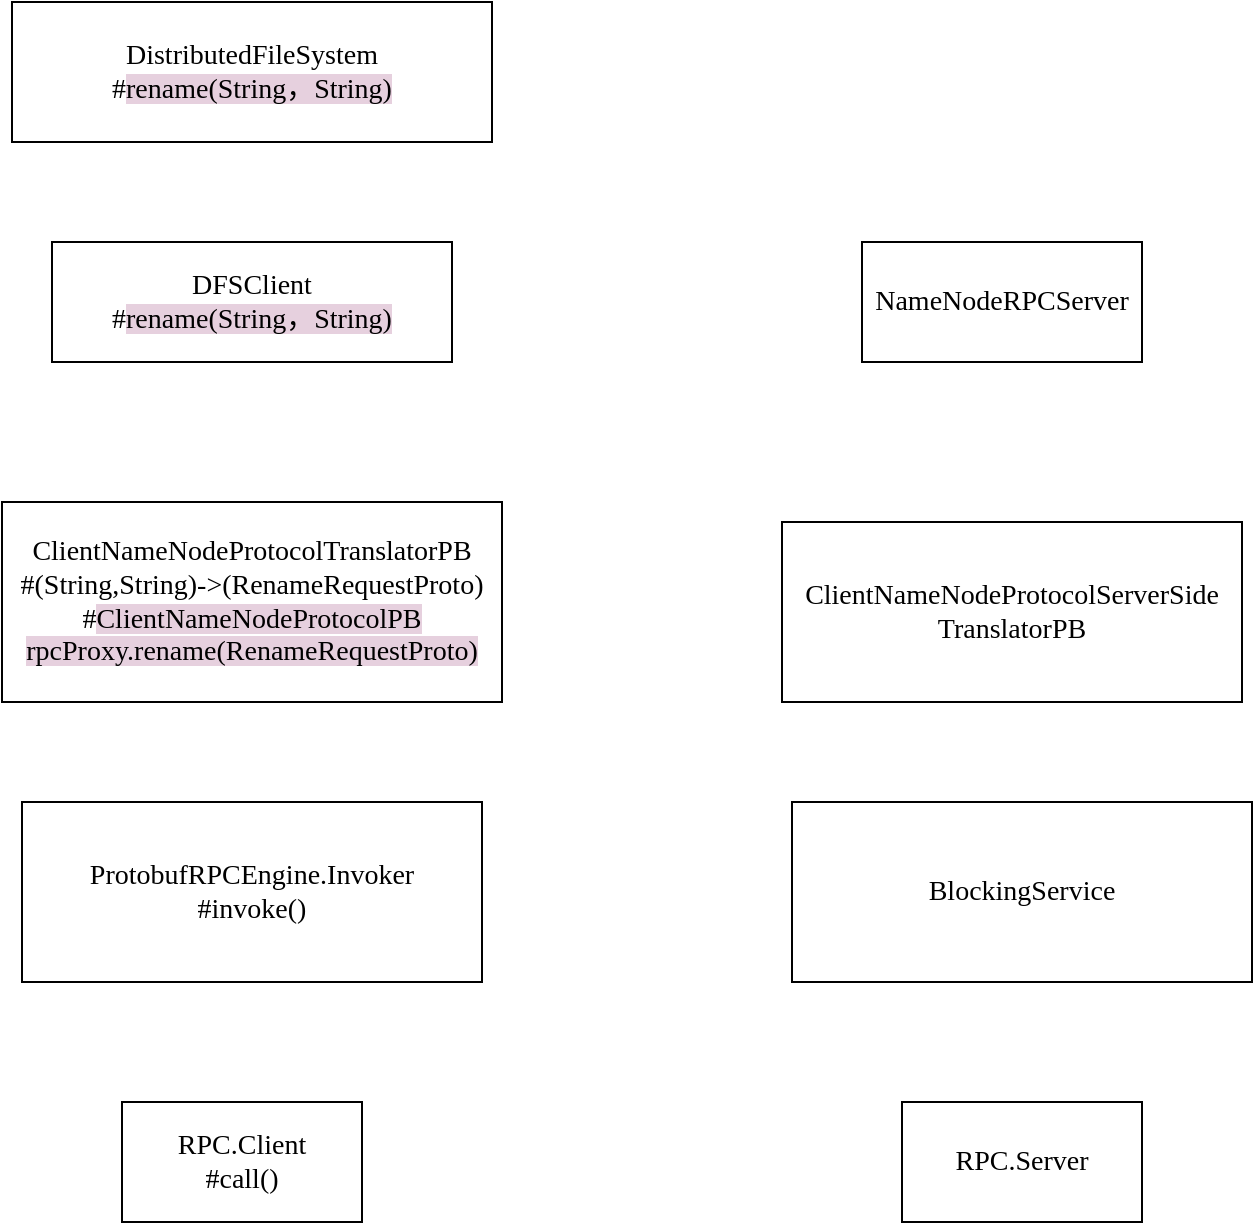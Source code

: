 <mxfile version="24.7.7">
  <diagram name="第 1 页" id="1gWkztAwg8JG_-7GfO2X">
    <mxGraphModel dx="1018" dy="654" grid="1" gridSize="10" guides="1" tooltips="1" connect="1" arrows="1" fold="1" page="1" pageScale="1" pageWidth="827" pageHeight="1169" math="0" shadow="0">
      <root>
        <mxCell id="0" />
        <mxCell id="1" parent="0" />
        <mxCell id="Jsb9VVntbA0bQaRAtVnW-1" value="DFSClient&lt;div&gt;&lt;span style=&quot;background-color: rgb(255, 255, 255);&quot;&gt;#&lt;/span&gt;&lt;span style=&quot;background-color: rgb(230, 208, 222);&quot;&gt;rename(String，String)&lt;/span&gt;&lt;br&gt;&lt;/div&gt;" style="rounded=0;whiteSpace=wrap;html=1;fontFamily=Times New Roman;fontSize=14;" vertex="1" parent="1">
          <mxGeometry x="105" y="200" width="200" height="60" as="geometry" />
        </mxCell>
        <mxCell id="Jsb9VVntbA0bQaRAtVnW-2" value="ClientNameNode&lt;span style=&quot;background-color: initial; font-size: 14px;&quot;&gt;ProtocolTranslatorPB&lt;/span&gt;&lt;div&gt;#(&lt;span style=&quot;background-color: initial;&quot;&gt;String,String)-&amp;gt;(RenameRequestProto)&lt;/span&gt;&lt;/div&gt;&lt;div&gt;&lt;div&gt;&lt;span style=&quot;background-color: rgb(255, 255, 255);&quot;&gt;#&lt;/span&gt;&lt;span style=&quot;background-color: rgb(230, 208, 222);&quot;&gt;ClientNameNodeProtocolPB rpcProxy.rename(RenameRequestProto)&lt;/span&gt;&lt;br&gt;&lt;/div&gt;&lt;/div&gt;" style="rounded=0;whiteSpace=wrap;html=1;fontFamily=Times New Roman;fontSize=14;" vertex="1" parent="1">
          <mxGeometry x="80" y="330" width="250" height="100" as="geometry" />
        </mxCell>
        <mxCell id="Jsb9VVntbA0bQaRAtVnW-3" value="RPC.Client&lt;div&gt;#call()&lt;/div&gt;" style="rounded=0;whiteSpace=wrap;html=1;fontFamily=Times New Roman;fontSize=14;" vertex="1" parent="1">
          <mxGeometry x="140" y="630" width="120" height="60" as="geometry" />
        </mxCell>
        <mxCell id="Jsb9VVntbA0bQaRAtVnW-4" value="RPC.Server" style="rounded=0;whiteSpace=wrap;html=1;fontFamily=Times New Roman;fontSize=14;" vertex="1" parent="1">
          <mxGeometry x="530" y="630" width="120" height="60" as="geometry" />
        </mxCell>
        <mxCell id="Jsb9VVntbA0bQaRAtVnW-5" value="ClientNameNode&lt;span style=&quot;background-color: initial; font-size: 14px;&quot;&gt;ProtocolServerSide&lt;/span&gt;&lt;div style=&quot;font-size: 14px;&quot;&gt;&lt;span style=&quot;background-color: initial; font-size: 14px;&quot;&gt;TranslatorPB&lt;/span&gt;&lt;/div&gt;" style="rounded=0;whiteSpace=wrap;html=1;fontFamily=Times New Roman;fontSize=14;" vertex="1" parent="1">
          <mxGeometry x="470" y="340" width="230" height="90" as="geometry" />
        </mxCell>
        <mxCell id="Jsb9VVntbA0bQaRAtVnW-6" value="ProtobufRPCEngine.Invoker&lt;div&gt;#invoke()&lt;/div&gt;" style="rounded=0;whiteSpace=wrap;html=1;fontFamily=Times New Roman;fontSize=14;" vertex="1" parent="1">
          <mxGeometry x="90" y="480" width="230" height="90" as="geometry" />
        </mxCell>
        <mxCell id="Jsb9VVntbA0bQaRAtVnW-7" value="NameNodeRPCServer" style="rounded=0;whiteSpace=wrap;html=1;fontFamily=Times New Roman;fontSize=14;" vertex="1" parent="1">
          <mxGeometry x="510" y="200" width="140" height="60" as="geometry" />
        </mxCell>
        <mxCell id="Jsb9VVntbA0bQaRAtVnW-8" value="BlockingService" style="rounded=0;whiteSpace=wrap;html=1;fontFamily=Times New Roman;fontSize=14;" vertex="1" parent="1">
          <mxGeometry x="475" y="480" width="230" height="90" as="geometry" />
        </mxCell>
        <mxCell id="Jsb9VVntbA0bQaRAtVnW-10" value="DistributedFileSystem&lt;div&gt;&lt;span style=&quot;background-color: rgb(255, 255, 255);&quot;&gt;#&lt;/span&gt;&lt;span style=&quot;background-color: rgb(230, 208, 222);&quot;&gt;rename(String，String)&lt;/span&gt;&lt;/div&gt;" style="rounded=0;whiteSpace=wrap;html=1;fontFamily=Times New Roman;fontSize=14;" vertex="1" parent="1">
          <mxGeometry x="85" y="80" width="240" height="70" as="geometry" />
        </mxCell>
      </root>
    </mxGraphModel>
  </diagram>
</mxfile>
